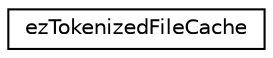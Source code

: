 digraph "Graphical Class Hierarchy"
{
 // LATEX_PDF_SIZE
  edge [fontname="Helvetica",fontsize="10",labelfontname="Helvetica",labelfontsize="10"];
  node [fontname="Helvetica",fontsize="10",shape=record];
  rankdir="LR";
  Node0 [label="ezTokenizedFileCache",height=0.2,width=0.4,color="black", fillcolor="white", style="filled",URL="$d0/d55/classez_tokenized_file_cache.htm",tooltip="This object caches files in a tokenized state. It can be shared among ezPreprocessor instances to imp..."];
}
